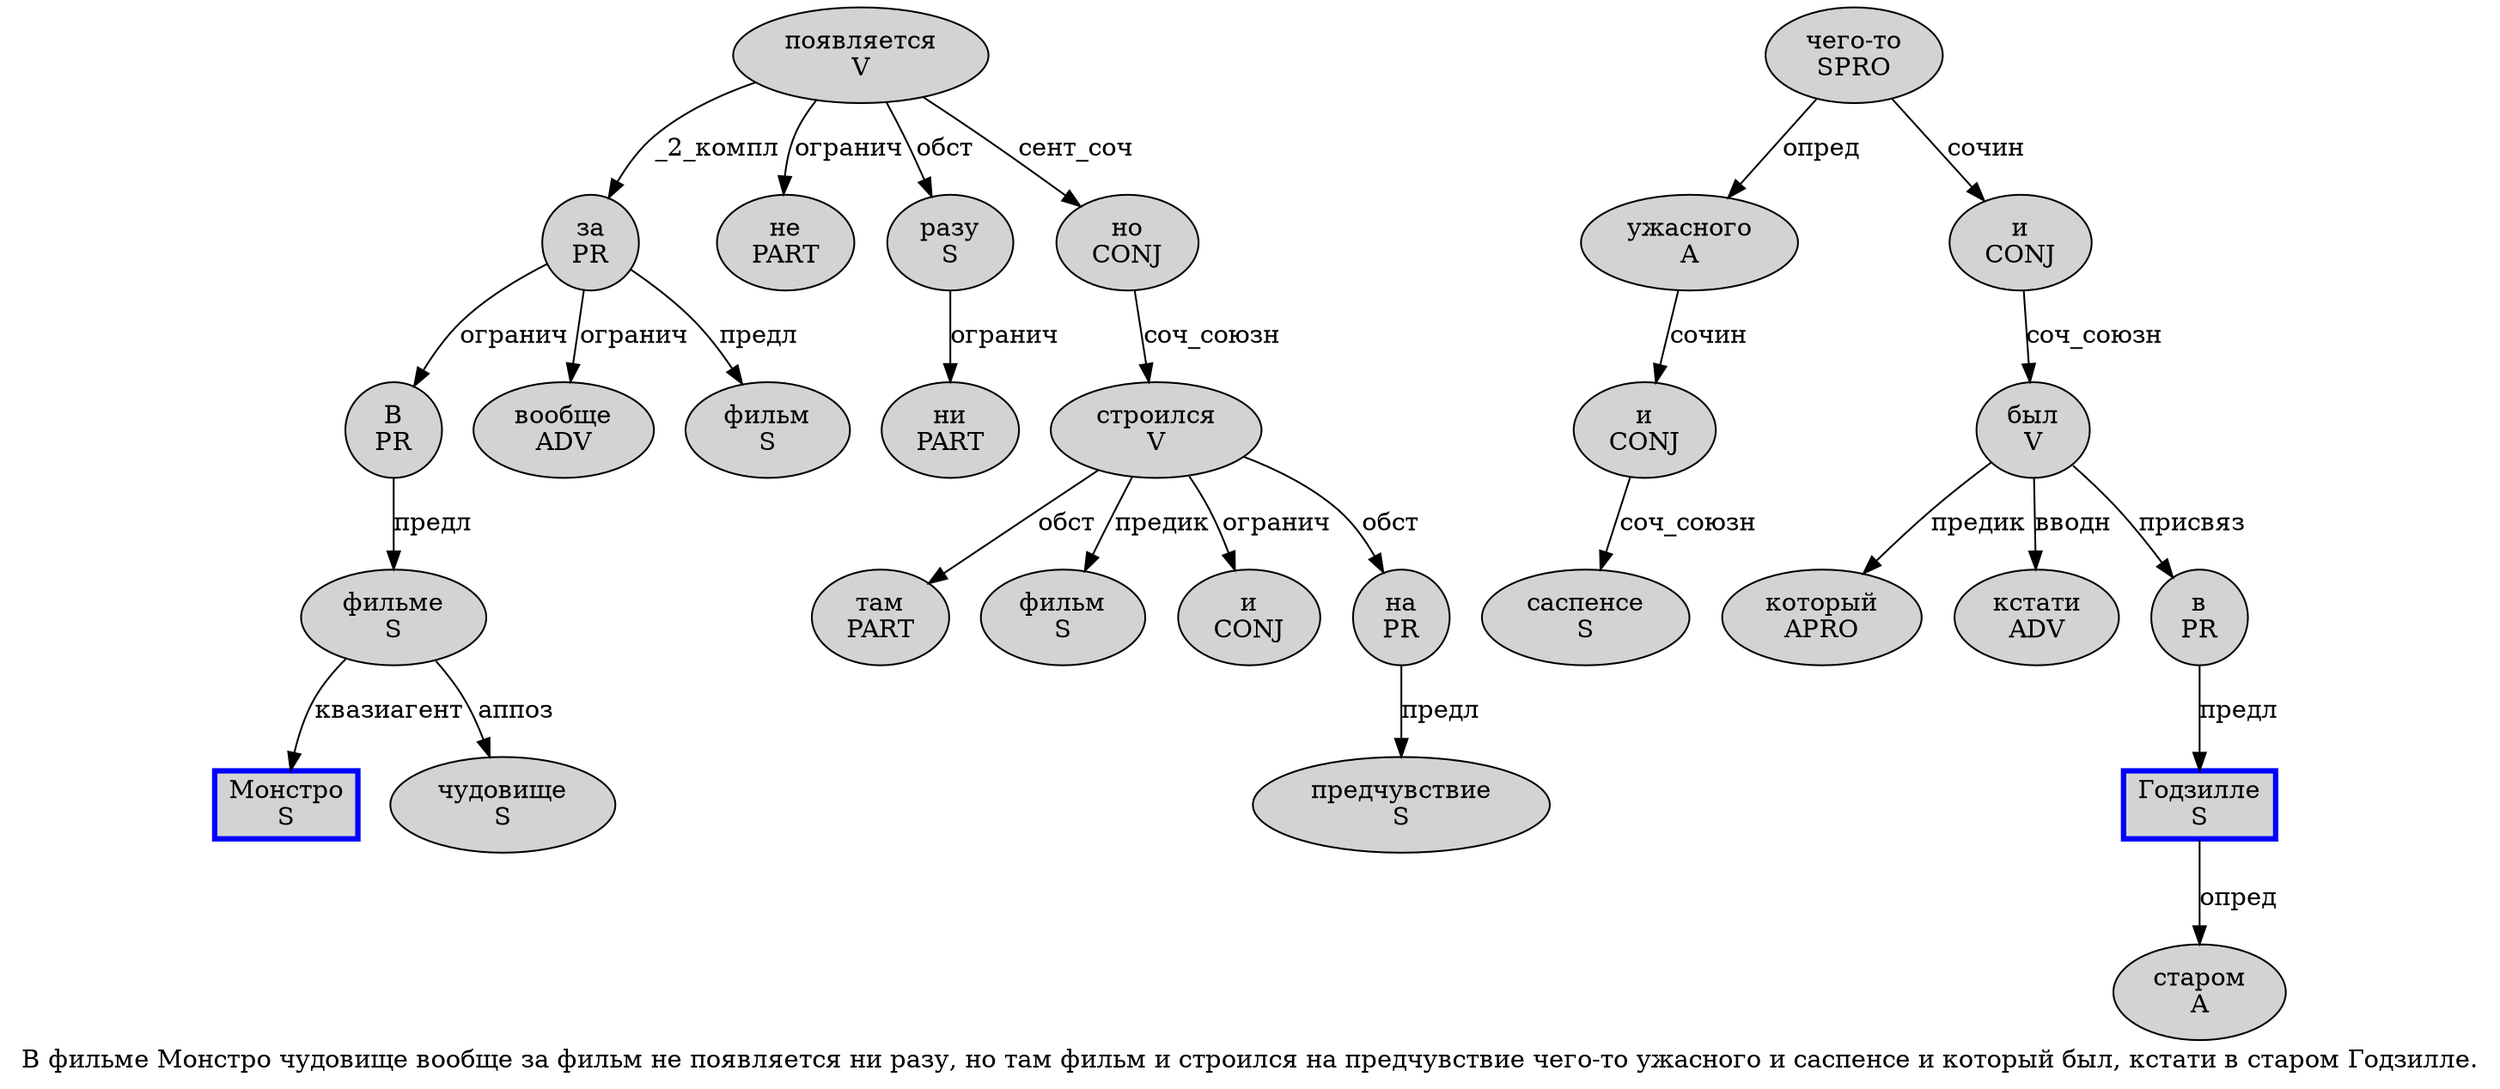 digraph SENTENCE_4756 {
	graph [label="В фильме Монстро чудовище вообще за фильм не появляется ни разу, но там фильм и строился на предчувствие чего-то ужасного и саспенсе и который был, кстати в старом Годзилле."]
	node [style=filled]
		0 [label="В
PR" color="" fillcolor=lightgray penwidth=1 shape=ellipse]
		1 [label="фильме
S" color="" fillcolor=lightgray penwidth=1 shape=ellipse]
		2 [label="Монстро
S" color=blue fillcolor=lightgray penwidth=3 shape=box]
		3 [label="чудовище
S" color="" fillcolor=lightgray penwidth=1 shape=ellipse]
		4 [label="вообще
ADV" color="" fillcolor=lightgray penwidth=1 shape=ellipse]
		5 [label="за
PR" color="" fillcolor=lightgray penwidth=1 shape=ellipse]
		6 [label="фильм
S" color="" fillcolor=lightgray penwidth=1 shape=ellipse]
		7 [label="не
PART" color="" fillcolor=lightgray penwidth=1 shape=ellipse]
		8 [label="появляется
V" color="" fillcolor=lightgray penwidth=1 shape=ellipse]
		9 [label="ни
PART" color="" fillcolor=lightgray penwidth=1 shape=ellipse]
		10 [label="разу
S" color="" fillcolor=lightgray penwidth=1 shape=ellipse]
		12 [label="но
CONJ" color="" fillcolor=lightgray penwidth=1 shape=ellipse]
		13 [label="там
PART" color="" fillcolor=lightgray penwidth=1 shape=ellipse]
		14 [label="фильм
S" color="" fillcolor=lightgray penwidth=1 shape=ellipse]
		15 [label="и
CONJ" color="" fillcolor=lightgray penwidth=1 shape=ellipse]
		16 [label="строился
V" color="" fillcolor=lightgray penwidth=1 shape=ellipse]
		17 [label="на
PR" color="" fillcolor=lightgray penwidth=1 shape=ellipse]
		18 [label="предчувствие
S" color="" fillcolor=lightgray penwidth=1 shape=ellipse]
		19 [label="чего-то
SPRO" color="" fillcolor=lightgray penwidth=1 shape=ellipse]
		20 [label="ужасного
A" color="" fillcolor=lightgray penwidth=1 shape=ellipse]
		21 [label="и
CONJ" color="" fillcolor=lightgray penwidth=1 shape=ellipse]
		22 [label="саспенсе
S" color="" fillcolor=lightgray penwidth=1 shape=ellipse]
		23 [label="и
CONJ" color="" fillcolor=lightgray penwidth=1 shape=ellipse]
		24 [label="который
APRO" color="" fillcolor=lightgray penwidth=1 shape=ellipse]
		25 [label="был
V" color="" fillcolor=lightgray penwidth=1 shape=ellipse]
		27 [label="кстати
ADV" color="" fillcolor=lightgray penwidth=1 shape=ellipse]
		28 [label="в
PR" color="" fillcolor=lightgray penwidth=1 shape=ellipse]
		29 [label="старом
A" color="" fillcolor=lightgray penwidth=1 shape=ellipse]
		30 [label="Годзилле
S" color=blue fillcolor=lightgray penwidth=3 shape=box]
			16 -> 13 [label="обст"]
			16 -> 14 [label="предик"]
			16 -> 15 [label="огранич"]
			16 -> 17 [label="обст"]
			30 -> 29 [label="опред"]
			23 -> 25 [label="соч_союзн"]
			8 -> 5 [label="_2_компл"]
			8 -> 7 [label="огранич"]
			8 -> 10 [label="обст"]
			8 -> 12 [label="сент_соч"]
			1 -> 2 [label="квазиагент"]
			1 -> 3 [label="аппоз"]
			10 -> 9 [label="огранич"]
			20 -> 21 [label="сочин"]
			12 -> 16 [label="соч_союзн"]
			19 -> 20 [label="опред"]
			19 -> 23 [label="сочин"]
			21 -> 22 [label="соч_союзн"]
			0 -> 1 [label="предл"]
			5 -> 0 [label="огранич"]
			5 -> 4 [label="огранич"]
			5 -> 6 [label="предл"]
			25 -> 24 [label="предик"]
			25 -> 27 [label="вводн"]
			25 -> 28 [label="присвяз"]
			17 -> 18 [label="предл"]
			28 -> 30 [label="предл"]
}